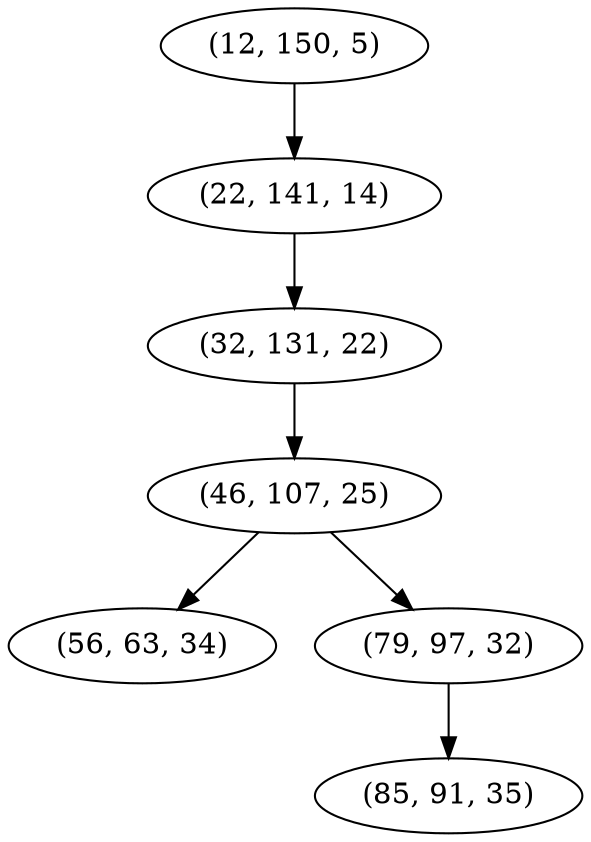 digraph tree {
    "(12, 150, 5)";
    "(22, 141, 14)";
    "(32, 131, 22)";
    "(46, 107, 25)";
    "(56, 63, 34)";
    "(79, 97, 32)";
    "(85, 91, 35)";
    "(12, 150, 5)" -> "(22, 141, 14)";
    "(22, 141, 14)" -> "(32, 131, 22)";
    "(32, 131, 22)" -> "(46, 107, 25)";
    "(46, 107, 25)" -> "(56, 63, 34)";
    "(46, 107, 25)" -> "(79, 97, 32)";
    "(79, 97, 32)" -> "(85, 91, 35)";
}
